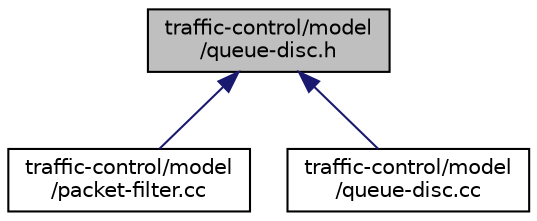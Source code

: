 digraph "traffic-control/model/queue-disc.h"
{
  edge [fontname="Helvetica",fontsize="10",labelfontname="Helvetica",labelfontsize="10"];
  node [fontname="Helvetica",fontsize="10",shape=record];
  Node1 [label="traffic-control/model\l/queue-disc.h",height=0.2,width=0.4,color="black", fillcolor="grey75", style="filled", fontcolor="black"];
  Node1 -> Node2 [dir="back",color="midnightblue",fontsize="10",style="solid"];
  Node2 [label="traffic-control/model\l/packet-filter.cc",height=0.2,width=0.4,color="black", fillcolor="white", style="filled",URL="$de/d4b/packet-filter_8cc.html"];
  Node1 -> Node3 [dir="back",color="midnightblue",fontsize="10",style="solid"];
  Node3 [label="traffic-control/model\l/queue-disc.cc",height=0.2,width=0.4,color="black", fillcolor="white", style="filled",URL="$dc/df8/queue-disc_8cc.html"];
}
